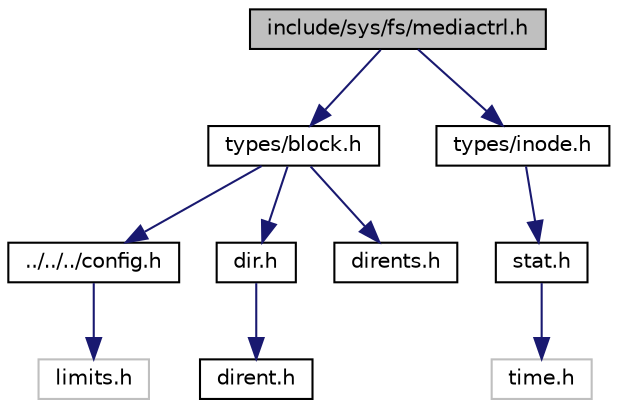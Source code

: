 digraph "include/sys/fs/mediactrl.h"
{
 // LATEX_PDF_SIZE
  edge [fontname="Helvetica",fontsize="10",labelfontname="Helvetica",labelfontsize="10"];
  node [fontname="Helvetica",fontsize="10",shape=record];
  Node1 [label="include/sys/fs/mediactrl.h",height=0.2,width=0.4,color="black", fillcolor="grey75", style="filled", fontcolor="black",tooltip="实现基本的介质管理。"];
  Node1 -> Node2 [color="midnightblue",fontsize="10",style="solid",fontname="Helvetica"];
  Node2 [label="types/block.h",height=0.2,width=0.4,color="black", fillcolor="white", style="filled",URL="$block_8h.html",tooltip="定义文件系统块。"];
  Node2 -> Node3 [color="midnightblue",fontsize="10",style="solid",fontname="Helvetica"];
  Node3 [label="../../../config.h",height=0.2,width=0.4,color="black", fillcolor="white", style="filled",URL="$config_8h.html",tooltip="定义基本数据，一部分可修改。"];
  Node3 -> Node4 [color="midnightblue",fontsize="10",style="solid",fontname="Helvetica"];
  Node4 [label="limits.h",height=0.2,width=0.4,color="grey75", fillcolor="white", style="filled",tooltip=" "];
  Node2 -> Node5 [color="midnightblue",fontsize="10",style="solid",fontname="Helvetica"];
  Node5 [label="dir.h",height=0.2,width=0.4,color="black", fillcolor="white", style="filled",URL="$dir_8h.html",tooltip="定义struct dir结构。"];
  Node5 -> Node6 [color="midnightblue",fontsize="10",style="solid",fontname="Helvetica"];
  Node6 [label="dirent.h",height=0.2,width=0.4,color="black", fillcolor="white", style="filled",URL="$dirent_8h.html",tooltip="定义struct dirent结构。"];
  Node2 -> Node7 [color="midnightblue",fontsize="10",style="solid",fontname="Helvetica"];
  Node7 [label="dirents.h",height=0.2,width=0.4,color="black", fillcolor="white", style="filled",URL="$dirents_8h.html",tooltip="定义struct dirents。"];
  Node1 -> Node8 [color="midnightblue",fontsize="10",style="solid",fontname="Helvetica"];
  Node8 [label="types/inode.h",height=0.2,width=0.4,color="black", fillcolor="white", style="filled",URL="$inode_8h.html",tooltip="定义inode。"];
  Node8 -> Node9 [color="midnightblue",fontsize="10",style="solid",fontname="Helvetica"];
  Node9 [label="stat.h",height=0.2,width=0.4,color="black", fillcolor="white", style="filled",URL="$stat_8h.html",tooltip="定义struct stat结构。"];
  Node9 -> Node10 [color="midnightblue",fontsize="10",style="solid",fontname="Helvetica"];
  Node10 [label="time.h",height=0.2,width=0.4,color="grey75", fillcolor="white", style="filled",tooltip=" "];
}
